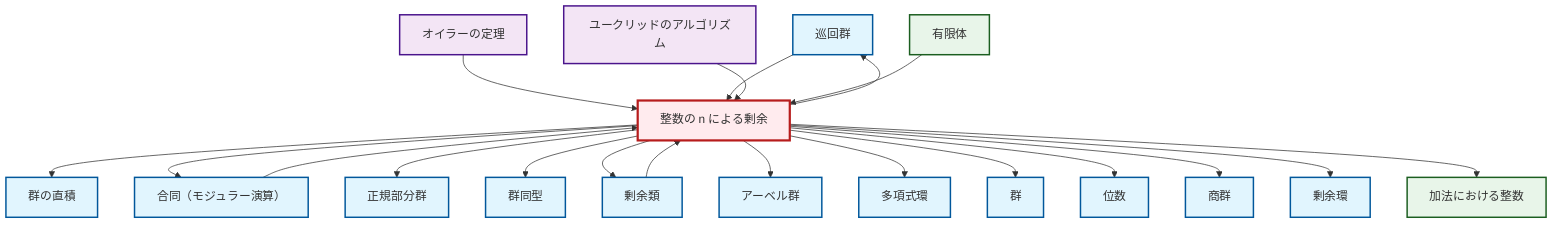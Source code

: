 graph TD
    classDef definition fill:#e1f5fe,stroke:#01579b,stroke-width:2px
    classDef theorem fill:#f3e5f5,stroke:#4a148c,stroke-width:2px
    classDef axiom fill:#fff3e0,stroke:#e65100,stroke-width:2px
    classDef example fill:#e8f5e9,stroke:#1b5e20,stroke-width:2px
    classDef current fill:#ffebee,stroke:#b71c1c,stroke-width:3px
    def-group["群"]:::definition
    def-cyclic-group["巡回群"]:::definition
    def-coset["剰余類"]:::definition
    thm-euler["オイラーの定理"]:::theorem
    def-normal-subgroup["正規部分群"]:::definition
    ex-finite-field["有限体"]:::example
    def-order["位数"]:::definition
    def-quotient-group["商群"]:::definition
    ex-integers-addition["加法における整数"]:::example
    def-congruence["合同（モジュラー演算）"]:::definition
    def-polynomial-ring["多項式環"]:::definition
    thm-euclidean-algorithm["ユークリッドのアルゴリズム"]:::theorem
    def-direct-product["群の直積"]:::definition
    def-isomorphism["群同型"]:::definition
    ex-quotient-integers-mod-n["整数の n による剰余"]:::example
    def-abelian-group["アーベル群"]:::definition
    def-quotient-ring["剰余環"]:::definition
    thm-euler --> ex-quotient-integers-mod-n
    def-congruence --> ex-quotient-integers-mod-n
    ex-quotient-integers-mod-n --> def-direct-product
    def-cyclic-group --> ex-quotient-integers-mod-n
    def-coset --> ex-quotient-integers-mod-n
    thm-euclidean-algorithm --> ex-quotient-integers-mod-n
    ex-quotient-integers-mod-n --> def-congruence
    ex-quotient-integers-mod-n --> def-normal-subgroup
    ex-quotient-integers-mod-n --> def-isomorphism
    ex-quotient-integers-mod-n --> def-cyclic-group
    ex-finite-field --> ex-quotient-integers-mod-n
    ex-quotient-integers-mod-n --> def-coset
    ex-quotient-integers-mod-n --> def-abelian-group
    ex-quotient-integers-mod-n --> def-polynomial-ring
    ex-quotient-integers-mod-n --> def-group
    ex-quotient-integers-mod-n --> def-order
    ex-quotient-integers-mod-n --> def-quotient-group
    ex-quotient-integers-mod-n --> def-quotient-ring
    ex-quotient-integers-mod-n --> ex-integers-addition
    class ex-quotient-integers-mod-n current